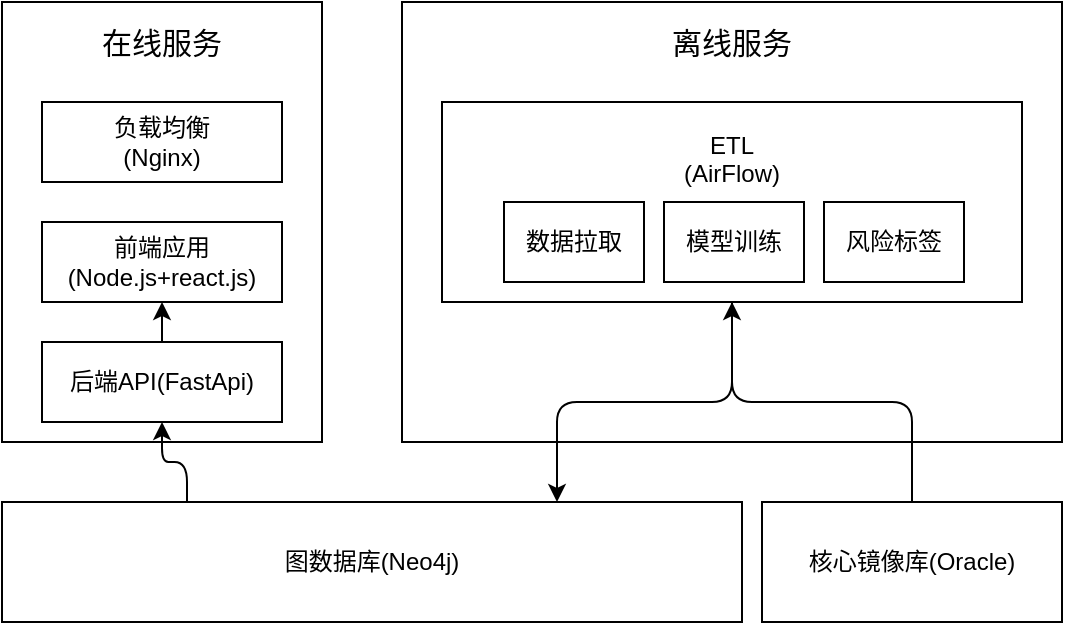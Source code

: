 <mxfile version="15.0.2" type="github" pages="3">
  <diagram id="6RgydICrqF_Up7Ot6GvI" name="技术架构图">
    <mxGraphModel dx="1047" dy="841" grid="1" gridSize="10" guides="1" tooltips="1" connect="1" arrows="1" fold="1" page="1" pageScale="1" pageWidth="850" pageHeight="1100" math="0" shadow="0">
      <root>
        <mxCell id="0" />
        <mxCell id="1" parent="0" />
        <mxCell id="YqAz-h-w6HjdcNSitB7i-6" value="" style="rounded=0;whiteSpace=wrap;html=1;" vertex="1" parent="1">
          <mxGeometry x="130" y="170" width="160" height="220" as="geometry" />
        </mxCell>
        <mxCell id="YqAz-h-w6HjdcNSitB7i-1" value="前端应用(Node.js+react.js)" style="rounded=0;whiteSpace=wrap;html=1;" vertex="1" parent="1">
          <mxGeometry x="150" y="280" width="120" height="40" as="geometry" />
        </mxCell>
        <mxCell id="YqAz-h-w6HjdcNSitB7i-2" value="后端API(FastApi)" style="rounded=0;whiteSpace=wrap;html=1;" vertex="1" parent="1">
          <mxGeometry x="150" y="340" width="120" height="40" as="geometry" />
        </mxCell>
        <mxCell id="YqAz-h-w6HjdcNSitB7i-3" value="" style="endArrow=classic;html=1;entryX=0.5;entryY=1;entryDx=0;entryDy=0;exitX=0.5;exitY=0;exitDx=0;exitDy=0;" edge="1" parent="1" source="YqAz-h-w6HjdcNSitB7i-2" target="YqAz-h-w6HjdcNSitB7i-1">
          <mxGeometry width="50" height="50" relative="1" as="geometry">
            <mxPoint x="400" y="450" as="sourcePoint" />
            <mxPoint x="450" y="400" as="targetPoint" />
          </mxGeometry>
        </mxCell>
        <mxCell id="YqAz-h-w6HjdcNSitB7i-4" value="图数据库(Neo4j)" style="rounded=0;whiteSpace=wrap;html=1;" vertex="1" parent="1">
          <mxGeometry x="130" y="420" width="370" height="60" as="geometry" />
        </mxCell>
        <mxCell id="YqAz-h-w6HjdcNSitB7i-8" value="&lt;font style=&quot;font-size: 15px&quot;&gt;在线服务&lt;/font&gt;" style="text;html=1;strokeColor=none;fillColor=none;align=center;verticalAlign=middle;whiteSpace=wrap;rounded=0;" vertex="1" parent="1">
          <mxGeometry x="170" y="180" width="80" height="20" as="geometry" />
        </mxCell>
        <mxCell id="YqAz-h-w6HjdcNSitB7i-9" value="" style="rounded=0;whiteSpace=wrap;html=1;" vertex="1" parent="1">
          <mxGeometry x="330" y="170" width="330" height="220" as="geometry" />
        </mxCell>
        <mxCell id="YqAz-h-w6HjdcNSitB7i-10" value="ETL&lt;br&gt;(AirFlow)&lt;br&gt;&lt;br&gt;&lt;br&gt;&lt;br&gt;" style="rounded=0;whiteSpace=wrap;html=1;" vertex="1" parent="1">
          <mxGeometry x="350" y="220" width="290" height="100" as="geometry" />
        </mxCell>
        <mxCell id="YqAz-h-w6HjdcNSitB7i-13" value="&lt;font style=&quot;font-size: 15px&quot;&gt;离线服务&lt;/font&gt;" style="text;html=1;strokeColor=none;fillColor=none;align=center;verticalAlign=middle;whiteSpace=wrap;rounded=0;" vertex="1" parent="1">
          <mxGeometry x="455" y="180" width="80" height="20" as="geometry" />
        </mxCell>
        <mxCell id="YqAz-h-w6HjdcNSitB7i-19" value="数据拉取" style="rounded=0;whiteSpace=wrap;html=1;" vertex="1" parent="1">
          <mxGeometry x="381" y="270" width="70" height="40" as="geometry" />
        </mxCell>
        <mxCell id="YqAz-h-w6HjdcNSitB7i-20" value="模型训练" style="rounded=0;whiteSpace=wrap;html=1;" vertex="1" parent="1">
          <mxGeometry x="461" y="270" width="70" height="40" as="geometry" />
        </mxCell>
        <mxCell id="YqAz-h-w6HjdcNSitB7i-21" value="风险标签" style="rounded=0;whiteSpace=wrap;html=1;" vertex="1" parent="1">
          <mxGeometry x="541" y="270" width="70" height="40" as="geometry" />
        </mxCell>
        <mxCell id="YqAz-h-w6HjdcNSitB7i-24" value="" style="edgeStyle=elbowEdgeStyle;elbow=vertical;endArrow=classic;html=1;entryX=0.5;entryY=1;entryDx=0;entryDy=0;exitX=0.25;exitY=0;exitDx=0;exitDy=0;" edge="1" parent="1" source="YqAz-h-w6HjdcNSitB7i-4" target="YqAz-h-w6HjdcNSitB7i-2">
          <mxGeometry width="50" height="50" relative="1" as="geometry">
            <mxPoint x="400" y="400" as="sourcePoint" />
            <mxPoint x="450" y="350" as="targetPoint" />
          </mxGeometry>
        </mxCell>
        <mxCell id="YqAz-h-w6HjdcNSitB7i-25" value="" style="edgeStyle=elbowEdgeStyle;elbow=vertical;endArrow=classic;html=1;exitX=0.5;exitY=1;exitDx=0;exitDy=0;entryX=0.75;entryY=0;entryDx=0;entryDy=0;" edge="1" parent="1" source="YqAz-h-w6HjdcNSitB7i-10" target="YqAz-h-w6HjdcNSitB7i-4">
          <mxGeometry width="50" height="50" relative="1" as="geometry">
            <mxPoint x="255" y="430" as="sourcePoint" />
            <mxPoint x="416" y="430" as="targetPoint" />
          </mxGeometry>
        </mxCell>
        <mxCell id="YqAz-h-w6HjdcNSitB7i-26" value="核心镜像库(Oracle)" style="rounded=0;whiteSpace=wrap;html=1;" vertex="1" parent="1">
          <mxGeometry x="510" y="420" width="150" height="60" as="geometry" />
        </mxCell>
        <mxCell id="YqAz-h-w6HjdcNSitB7i-27" value="" style="edgeStyle=elbowEdgeStyle;elbow=vertical;endArrow=none;html=1;exitX=0.5;exitY=1;exitDx=0;exitDy=0;entryX=0.5;entryY=0;entryDx=0;entryDy=0;startArrow=classic;startFill=1;endFill=0;" edge="1" parent="1" source="YqAz-h-w6HjdcNSitB7i-10" target="YqAz-h-w6HjdcNSitB7i-26">
          <mxGeometry width="50" height="50" relative="1" as="geometry">
            <mxPoint x="505" y="330" as="sourcePoint" />
            <mxPoint x="417.5" y="430" as="targetPoint" />
          </mxGeometry>
        </mxCell>
        <mxCell id="YqAz-h-w6HjdcNSitB7i-28" value="负载均衡&lt;br&gt;(Nginx)" style="rounded=0;whiteSpace=wrap;html=1;" vertex="1" parent="1">
          <mxGeometry x="150" y="220" width="120" height="40" as="geometry" />
        </mxCell>
      </root>
    </mxGraphModel>
  </diagram>
  <diagram id="1FFrUQSaYlRMK2MxnAn0" name="应用部署拓扑图">
    <mxGraphModel dx="1047" dy="841" grid="1" gridSize="10" guides="1" tooltips="1" connect="1" arrows="1" fold="1" page="1" pageScale="1" pageWidth="850" pageHeight="1100" math="0" shadow="0">
      <root>
        <mxCell id="J6lK3gyfPiSJ5bxAy8dW-0" />
        <mxCell id="J6lK3gyfPiSJ5bxAy8dW-1" parent="J6lK3gyfPiSJ5bxAy8dW-0" />
      </root>
    </mxGraphModel>
  </diagram>
  <diagram id="UL5NDFYmmdDWCWEXs-V5" name="数据流向图">
    <mxGraphModel dx="1047" dy="841" grid="1" gridSize="10" guides="1" tooltips="1" connect="1" arrows="1" fold="1" page="1" pageScale="1" pageWidth="850" pageHeight="1100" math="0" shadow="0">
      <root>
        <mxCell id="qpv_vnCNV6HC7hxUtdJv-0" />
        <mxCell id="qpv_vnCNV6HC7hxUtdJv-1" parent="qpv_vnCNV6HC7hxUtdJv-0" />
        <mxCell id="jTl3cZE2TD3DU1JpzOqJ-14" value="核心镜像库(Oracle)" style="rounded=0;whiteSpace=wrap;html=1;" vertex="1" parent="qpv_vnCNV6HC7hxUtdJv-1">
          <mxGeometry x="60" y="520" width="130" height="60" as="geometry" />
        </mxCell>
        <mxCell id="jTl3cZE2TD3DU1JpzOqJ-17" value="ETL&lt;br&gt;(AirFlow)&lt;br&gt;&lt;br&gt;&lt;br&gt;&lt;br&gt;&lt;br&gt;&lt;br&gt;&lt;br&gt;&lt;br&gt;&lt;br&gt;&lt;br&gt;&lt;br&gt;&lt;br&gt;&lt;br&gt;&lt;br&gt;&lt;br&gt;&lt;br&gt;&lt;br&gt;&lt;br&gt;&lt;br&gt;" style="rounded=0;whiteSpace=wrap;html=1;" vertex="1" parent="qpv_vnCNV6HC7hxUtdJv-1">
          <mxGeometry x="230" y="420" width="130" height="290" as="geometry" />
        </mxCell>
        <mxCell id="jTl3cZE2TD3DU1JpzOqJ-18" value="数据拉取" style="rounded=0;whiteSpace=wrap;html=1;" vertex="1" parent="qpv_vnCNV6HC7hxUtdJv-1">
          <mxGeometry x="261" y="470" width="70" height="40" as="geometry" />
        </mxCell>
        <mxCell id="jTl3cZE2TD3DU1JpzOqJ-19" value="模型训练" style="rounded=0;whiteSpace=wrap;html=1;" vertex="1" parent="qpv_vnCNV6HC7hxUtdJv-1">
          <mxGeometry x="261" y="530" width="70" height="40" as="geometry" />
        </mxCell>
        <mxCell id="jTl3cZE2TD3DU1JpzOqJ-20" value="风险标签" style="rounded=0;whiteSpace=wrap;html=1;" vertex="1" parent="qpv_vnCNV6HC7hxUtdJv-1">
          <mxGeometry x="261" y="600" width="70" height="40" as="geometry" />
        </mxCell>
        <mxCell id="jTl3cZE2TD3DU1JpzOqJ-21" value="" style="edgeStyle=elbowEdgeStyle;elbow=horizontal;endArrow=classic;html=1;exitX=1;exitY=0.5;exitDx=0;exitDy=0;entryX=0;entryY=0.5;entryDx=0;entryDy=0;" edge="1" parent="qpv_vnCNV6HC7hxUtdJv-1" source="jTl3cZE2TD3DU1JpzOqJ-14" target="jTl3cZE2TD3DU1JpzOqJ-18">
          <mxGeometry width="50" height="50" relative="1" as="geometry">
            <mxPoint x="400" y="500" as="sourcePoint" />
            <mxPoint x="450" y="450" as="targetPoint" />
          </mxGeometry>
        </mxCell>
        <mxCell id="jTl3cZE2TD3DU1JpzOqJ-22" value="图数据库(Neo4j)" style="rounded=0;whiteSpace=wrap;html=1;" vertex="1" parent="qpv_vnCNV6HC7hxUtdJv-1">
          <mxGeometry x="405" y="520" width="130" height="60" as="geometry" />
        </mxCell>
        <mxCell id="jTl3cZE2TD3DU1JpzOqJ-24" value="" style="edgeStyle=elbowEdgeStyle;elbow=vertical;endArrow=classic;html=1;entryX=0.5;entryY=0;entryDx=0;entryDy=0;exitX=1;exitY=0.5;exitDx=0;exitDy=0;" edge="1" parent="qpv_vnCNV6HC7hxUtdJv-1" source="jTl3cZE2TD3DU1JpzOqJ-18" target="jTl3cZE2TD3DU1JpzOqJ-22">
          <mxGeometry width="50" height="50" relative="1" as="geometry">
            <mxPoint x="400" y="500" as="sourcePoint" />
            <mxPoint x="450" y="450" as="targetPoint" />
            <Array as="points">
              <mxPoint x="400" y="490" />
            </Array>
          </mxGeometry>
        </mxCell>
        <mxCell id="jTl3cZE2TD3DU1JpzOqJ-25" value="" style="endArrow=classic;html=1;entryX=1;entryY=0.5;entryDx=0;entryDy=0;exitX=0;exitY=0.5;exitDx=0;exitDy=0;" edge="1" parent="qpv_vnCNV6HC7hxUtdJv-1" source="jTl3cZE2TD3DU1JpzOqJ-22" target="jTl3cZE2TD3DU1JpzOqJ-19">
          <mxGeometry width="50" height="50" relative="1" as="geometry">
            <mxPoint x="400" y="500" as="sourcePoint" />
            <mxPoint x="450" y="450" as="targetPoint" />
          </mxGeometry>
        </mxCell>
        <mxCell id="jTl3cZE2TD3DU1JpzOqJ-26" value="" style="endArrow=classic;html=1;exitX=0.5;exitY=1;exitDx=0;exitDy=0;entryX=0.5;entryY=0;entryDx=0;entryDy=0;" edge="1" parent="qpv_vnCNV6HC7hxUtdJv-1" source="jTl3cZE2TD3DU1JpzOqJ-19" target="jTl3cZE2TD3DU1JpzOqJ-20">
          <mxGeometry width="50" height="50" relative="1" as="geometry">
            <mxPoint x="400" y="500" as="sourcePoint" />
            <mxPoint x="450" y="450" as="targetPoint" />
          </mxGeometry>
        </mxCell>
        <mxCell id="jTl3cZE2TD3DU1JpzOqJ-27" value="" style="edgeStyle=elbowEdgeStyle;elbow=vertical;endArrow=classic;html=1;entryX=1;entryY=0.5;entryDx=0;entryDy=0;exitX=0.5;exitY=1;exitDx=0;exitDy=0;" edge="1" parent="qpv_vnCNV6HC7hxUtdJv-1" source="jTl3cZE2TD3DU1JpzOqJ-22" target="jTl3cZE2TD3DU1JpzOqJ-20">
          <mxGeometry width="50" height="50" relative="1" as="geometry">
            <mxPoint x="341" y="500" as="sourcePoint" />
            <mxPoint x="480" y="530" as="targetPoint" />
            <Array as="points">
              <mxPoint x="390" y="620" />
            </Array>
          </mxGeometry>
        </mxCell>
        <mxCell id="jTl3cZE2TD3DU1JpzOqJ-28" value="" style="edgeStyle=elbowEdgeStyle;elbow=vertical;endArrow=classic;html=1;exitX=0.5;exitY=1;exitDx=0;exitDy=0;entryX=0.75;entryY=1;entryDx=0;entryDy=0;" edge="1" parent="qpv_vnCNV6HC7hxUtdJv-1" source="jTl3cZE2TD3DU1JpzOqJ-20" target="jTl3cZE2TD3DU1JpzOqJ-22">
          <mxGeometry width="50" height="50" relative="1" as="geometry">
            <mxPoint x="400" y="500" as="sourcePoint" />
            <mxPoint x="450" y="450" as="targetPoint" />
            <Array as="points">
              <mxPoint x="400" y="680" />
            </Array>
          </mxGeometry>
        </mxCell>
        <mxCell id="jTl3cZE2TD3DU1JpzOqJ-29" value="后端API" style="rounded=0;whiteSpace=wrap;html=1;" vertex="1" parent="qpv_vnCNV6HC7hxUtdJv-1">
          <mxGeometry x="580" y="530" width="70" height="40" as="geometry" />
        </mxCell>
        <mxCell id="jTl3cZE2TD3DU1JpzOqJ-30" value="" style="endArrow=classic;html=1;entryX=0;entryY=0.5;entryDx=0;entryDy=0;exitX=1;exitY=0.5;exitDx=0;exitDy=0;" edge="1" parent="qpv_vnCNV6HC7hxUtdJv-1" source="jTl3cZE2TD3DU1JpzOqJ-22" target="jTl3cZE2TD3DU1JpzOqJ-29">
          <mxGeometry width="50" height="50" relative="1" as="geometry">
            <mxPoint x="400" y="500" as="sourcePoint" />
            <mxPoint x="450" y="450" as="targetPoint" />
          </mxGeometry>
        </mxCell>
        <mxCell id="jTl3cZE2TD3DU1JpzOqJ-31" value="前端应用" style="rounded=0;whiteSpace=wrap;html=1;" vertex="1" parent="qpv_vnCNV6HC7hxUtdJv-1">
          <mxGeometry x="700" y="530" width="70" height="40" as="geometry" />
        </mxCell>
        <mxCell id="jTl3cZE2TD3DU1JpzOqJ-32" value="" style="endArrow=classic;html=1;entryX=0;entryY=0.5;entryDx=0;entryDy=0;exitX=1;exitY=0.5;exitDx=0;exitDy=0;" edge="1" parent="qpv_vnCNV6HC7hxUtdJv-1" source="jTl3cZE2TD3DU1JpzOqJ-29" target="jTl3cZE2TD3DU1JpzOqJ-31">
          <mxGeometry width="50" height="50" relative="1" as="geometry">
            <mxPoint x="545" y="560" as="sourcePoint" />
            <mxPoint x="590" y="560" as="targetPoint" />
          </mxGeometry>
        </mxCell>
      </root>
    </mxGraphModel>
  </diagram>
</mxfile>
